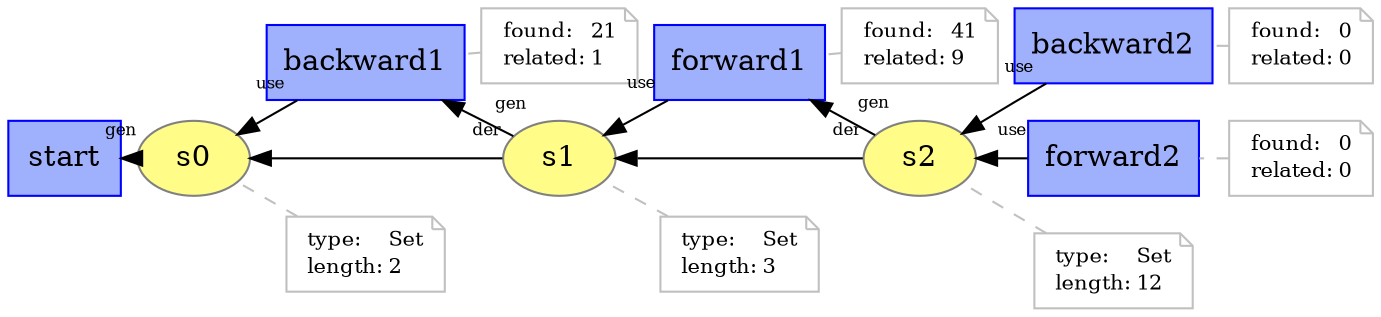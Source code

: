 digraph "PROV" { size="16,12"; rankdir="RL"; ranksep="0.1"; 
"http://example.org/start" [fillcolor="#9FB1FC",color="#0000FF",shape="polygon",sides="4",style="filled",label="start",URL="http://example.org/start"]
"http://example.org/backward1" [fillcolor="#9FB1FC",color="#0000FF",shape="polygon",sides="4",style="filled",label="backward1",URL="http://example.org/backward1"]
"-attrs0" [color="gray",shape="note",fontsize="10",fontcolor="black",label=<<TABLE cellpadding="0" border="0">
	<TR>
	    <TD align="left">found:</TD>
	    <TD align="left">21</TD>
	</TR>
	<TR>
	    <TD align="left">related:</TD>
	    <TD align="left">1</TD>
	</TR>
    </TABLE>>
]
"-attrs0" -> "http://example.org/backward1" [color="gray",style="dashed",arrowhead="none"]
"http://example.org/forward1" [fillcolor="#9FB1FC",color="#0000FF",shape="polygon",sides="4",style="filled",label="forward1",URL="http://example.org/forward1"]
"-attrs1" [color="gray",shape="note",fontsize="10",fontcolor="black",label=<<TABLE cellpadding="0" border="0">
	<TR>
	    <TD align="left">found:</TD>
	    <TD align="left">41</TD>
	</TR>
	<TR>
	    <TD align="left">related:</TD>
	    <TD align="left">9</TD>
	</TR>
    </TABLE>>
]
"-attrs1" -> "http://example.org/forward1" [color="gray",style="dashed",arrowhead="none"]
"http://example.org/backward2" [fillcolor="#9FB1FC",color="#0000FF",shape="polygon",sides="4",style="filled",label="backward2",URL="http://example.org/backward2"]
"-attrs2" [color="gray",shape="note",fontsize="10",fontcolor="black",label=<<TABLE cellpadding="0" border="0">
	<TR>
	    <TD align="left">found:</TD>
	    <TD align="left">0</TD>
	</TR>
	<TR>
	    <TD align="left">related:</TD>
	    <TD align="left">0</TD>
	</TR>
    </TABLE>>
]
"-attrs2" -> "http://example.org/backward2" [color="gray",style="dashed",arrowhead="none"]
"http://example.org/forward2" [fillcolor="#9FB1FC",color="#0000FF",shape="polygon",sides="4",style="filled",label="forward2",URL="http://example.org/forward2"]
"-attrs3" [color="gray",shape="note",fontsize="10",fontcolor="black",label=<<TABLE cellpadding="0" border="0">
	<TR>
	    <TD align="left">found:</TD>
	    <TD align="left">0</TD>
	</TR>
	<TR>
	    <TD align="left">related:</TD>
	    <TD align="left">0</TD>
	</TR>
    </TABLE>>
]
"-attrs3" -> "http://example.org/forward2" [color="gray",style="dashed",arrowhead="none"]
"http://example.org/s0" [fillcolor="#FFFC87",color="#808080",style="filled",label="s0",URL="http://example.org/s0"]
"-attrs4" [color="gray",shape="note",fontsize="10",fontcolor="black",label=<<TABLE cellpadding="0" border="0">
	<TR>
	    <TD align="left">type:</TD>
	    <TD align="left">Set</TD>
	</TR>
	<TR>
	    <TD align="left">length:</TD>
	    <TD align="left">2</TD>
	</TR>
    </TABLE>>
]
"-attrs4" -> "http://example.org/s0" [color="gray",style="dashed",arrowhead="none"]
"http://example.org/s1" [fillcolor="#FFFC87",color="#808080",style="filled",label="s1",URL="http://example.org/s1"]
"-attrs5" [color="gray",shape="note",fontsize="10",fontcolor="black",label=<<TABLE cellpadding="0" border="0">
	<TR>
	    <TD align="left">type:</TD>
	    <TD align="left">Set</TD>
	</TR>
	<TR>
	    <TD align="left">length:</TD>
	    <TD align="left">3</TD>
	</TR>
    </TABLE>>
]
"-attrs5" -> "http://example.org/s1" [color="gray",style="dashed",arrowhead="none"]
"http://example.org/s2" [fillcolor="#FFFC87",color="#808080",style="filled",label="s2",URL="http://example.org/s2"]
"-attrs6" [color="gray",shape="note",fontsize="10",fontcolor="black",label=<<TABLE cellpadding="0" border="0">
	<TR>
	    <TD align="left">type:</TD>
	    <TD align="left">Set</TD>
	</TR>
	<TR>
	    <TD align="left">length:</TD>
	    <TD align="left">12</TD>
	</TR>
    </TABLE>>
]
"-attrs6" -> "http://example.org/s2" [color="gray",style="dashed",arrowhead="none"]
"http://example.org/s0" -> "http://example.org/start" [labelfontsize="8",labeldistance="1.5",labelangle="60.0",rotation="20",taillabel="gen"]
"http://example.org/backward1" -> "http://example.org/s0" [labelfontsize="8",labeldistance="1.5",labelangle="60.0",rotation="20",taillabel="use"]
"http://example.org/s1" -> "http://example.org/backward1" [labelfontsize="8",labeldistance="1.5",labelangle="60.0",rotation="20",taillabel="gen"]
"http://example.org/s1" -> "http://example.org/s0" [labelfontsize="8",labeldistance="1.5",labelangle="60.0",rotation="20",taillabel="der"]
"http://example.org/forward1" -> "http://example.org/s1" [labelfontsize="8",labeldistance="1.5",labelangle="60.0",rotation="20",taillabel="use"]
"http://example.org/s2" -> "http://example.org/forward1" [labelfontsize="8",labeldistance="1.5",labelangle="60.0",rotation="20",taillabel="gen"]
"http://example.org/s2" -> "http://example.org/s1" [labelfontsize="8",labeldistance="1.5",labelangle="60.0",rotation="20",taillabel="der"]
"http://example.org/backward2" -> "http://example.org/s2" [labelfontsize="8",labeldistance="1.5",labelangle="60.0",rotation="20",taillabel="use"]
"http://example.org/forward2" -> "http://example.org/s2" [labelfontsize="8",labeldistance="1.5",labelangle="60.0",rotation="20",taillabel="use"]
}
